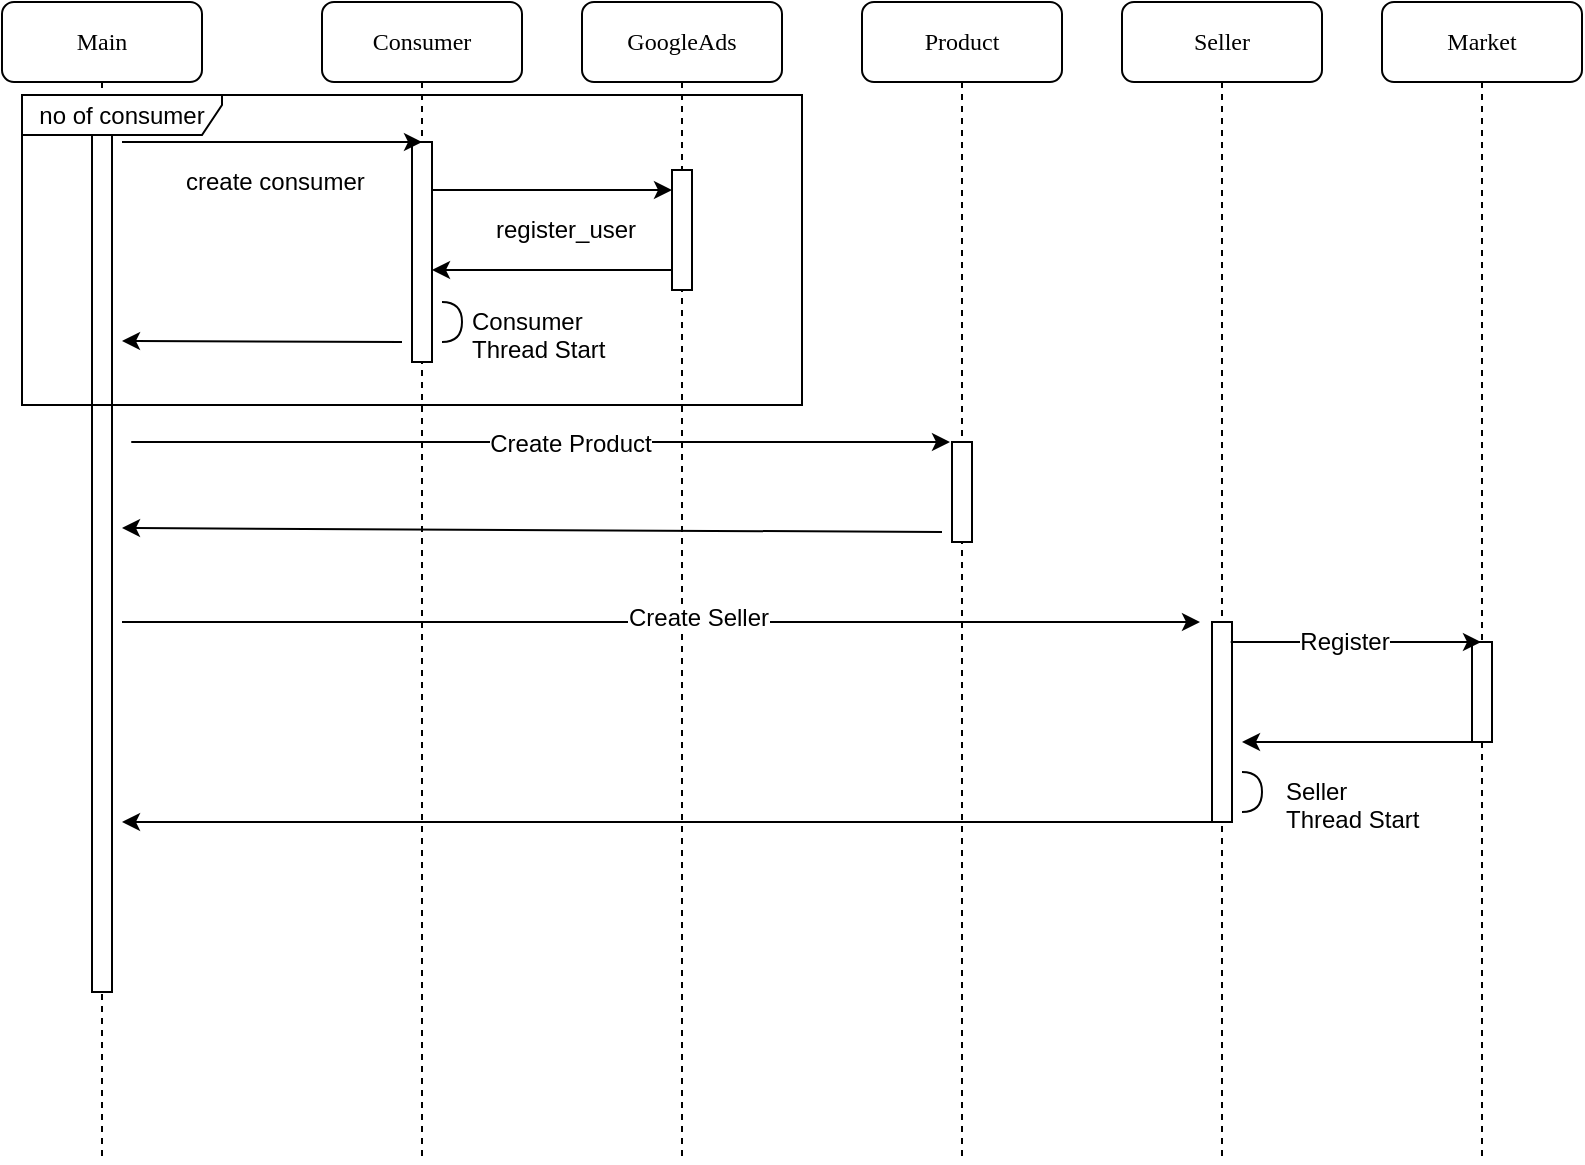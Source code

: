 <mxfile version="12.1.9" type="github" pages="1">
  <diagram name="Page-1" id="13e1069c-82ec-6db2-03f1-153e76fe0fe0">
    <mxGraphModel dx="1012" dy="461" grid="1" gridSize="10" guides="1" tooltips="1" connect="1" arrows="1" fold="1" page="1" pageScale="1" pageWidth="1100" pageHeight="850" background="#ffffff" math="0" shadow="0">
      <root>
        <mxCell id="0"/>
        <mxCell id="1" parent="0"/>
        <mxCell id="7baba1c4bc27f4b0-3" value="Consumer" style="shape=umlLifeline;perimeter=lifelinePerimeter;whiteSpace=wrap;html=1;container=1;collapsible=0;recursiveResize=0;outlineConnect=0;rounded=1;shadow=0;comic=0;labelBackgroundColor=none;strokeColor=#000000;strokeWidth=1;fillColor=#FFFFFF;fontFamily=Verdana;fontSize=12;fontColor=#000000;align=center;" parent="1" vertex="1">
          <mxGeometry x="180" y="10" width="100" height="580" as="geometry"/>
        </mxCell>
        <mxCell id="7baba1c4bc27f4b0-13" value="" style="html=1;points=[];perimeter=orthogonalPerimeter;rounded=0;shadow=0;comic=0;labelBackgroundColor=none;strokeColor=#000000;strokeWidth=1;fillColor=#FFFFFF;fontFamily=Verdana;fontSize=12;fontColor=#000000;align=center;" parent="7baba1c4bc27f4b0-3" vertex="1">
          <mxGeometry x="45" y="70" width="10" height="110" as="geometry"/>
        </mxCell>
        <mxCell id="7baba1c4bc27f4b0-4" value="GoogleAds" style="shape=umlLifeline;perimeter=lifelinePerimeter;whiteSpace=wrap;html=1;container=1;collapsible=0;recursiveResize=0;outlineConnect=0;rounded=1;shadow=0;comic=0;labelBackgroundColor=none;strokeColor=#000000;strokeWidth=1;fillColor=#FFFFFF;fontFamily=Verdana;fontSize=12;fontColor=#000000;align=center;" parent="1" vertex="1">
          <mxGeometry x="310" y="10" width="100" height="580" as="geometry"/>
        </mxCell>
        <mxCell id="7baba1c4bc27f4b0-22" value="" style="html=1;points=[];perimeter=orthogonalPerimeter;rounded=0;shadow=0;comic=0;labelBackgroundColor=none;strokeColor=#000000;strokeWidth=1;fillColor=#FFFFFF;fontFamily=Verdana;fontSize=12;fontColor=#000000;align=center;" parent="7baba1c4bc27f4b0-4" vertex="1">
          <mxGeometry x="45" y="84" width="10" height="60" as="geometry"/>
        </mxCell>
        <mxCell id="7baba1c4bc27f4b0-5" value="Product" style="shape=umlLifeline;perimeter=lifelinePerimeter;whiteSpace=wrap;html=1;container=1;collapsible=0;recursiveResize=0;outlineConnect=0;rounded=1;shadow=0;comic=0;labelBackgroundColor=none;strokeColor=#000000;strokeWidth=1;fillColor=#FFFFFF;fontFamily=Verdana;fontSize=12;fontColor=#000000;align=center;" parent="1" vertex="1">
          <mxGeometry x="450" y="10" width="100" height="580" as="geometry"/>
        </mxCell>
        <mxCell id="7baba1c4bc27f4b0-19" value="" style="html=1;points=[];perimeter=orthogonalPerimeter;rounded=0;shadow=0;comic=0;labelBackgroundColor=none;strokeColor=#000000;strokeWidth=1;fillColor=#FFFFFF;fontFamily=Verdana;fontSize=12;fontColor=#000000;align=center;" parent="7baba1c4bc27f4b0-5" vertex="1">
          <mxGeometry x="45" y="220" width="10" height="50" as="geometry"/>
        </mxCell>
        <mxCell id="7baba1c4bc27f4b0-6" value="Seller" style="shape=umlLifeline;perimeter=lifelinePerimeter;whiteSpace=wrap;html=1;container=1;collapsible=0;recursiveResize=0;outlineConnect=0;rounded=1;shadow=0;comic=0;labelBackgroundColor=none;strokeColor=#000000;strokeWidth=1;fillColor=#FFFFFF;fontFamily=Verdana;fontSize=12;fontColor=#000000;align=center;" parent="1" vertex="1">
          <mxGeometry x="580" y="10" width="100" height="580" as="geometry"/>
        </mxCell>
        <mxCell id="o-fYFMcKHxnqH8NnYUXW-47" value="" style="html=1;points=[];perimeter=orthogonalPerimeter;rounded=0;shadow=0;comic=0;labelBackgroundColor=none;strokeColor=#000000;strokeWidth=1;fillColor=#FFFFFF;fontFamily=Verdana;fontSize=12;fontColor=#000000;align=center;" parent="7baba1c4bc27f4b0-6" vertex="1">
          <mxGeometry x="45" y="310" width="10" height="100" as="geometry"/>
        </mxCell>
        <mxCell id="7baba1c4bc27f4b0-7" value="Market" style="shape=umlLifeline;perimeter=lifelinePerimeter;whiteSpace=wrap;html=1;container=1;collapsible=0;recursiveResize=0;outlineConnect=0;rounded=1;shadow=0;comic=0;labelBackgroundColor=none;strokeColor=#000000;strokeWidth=1;fillColor=#FFFFFF;fontFamily=Verdana;fontSize=12;fontColor=#000000;align=center;" parent="1" vertex="1">
          <mxGeometry x="710" y="10" width="100" height="580" as="geometry"/>
        </mxCell>
        <mxCell id="eqo6fhu2GZBDlllIJW7n-5" value="" style="html=1;points=[];perimeter=orthogonalPerimeter;rounded=0;shadow=0;comic=0;labelBackgroundColor=none;strokeColor=#000000;strokeWidth=1;fillColor=#FFFFFF;fontFamily=Verdana;fontSize=12;fontColor=#000000;align=center;" vertex="1" parent="7baba1c4bc27f4b0-7">
          <mxGeometry x="45" y="320" width="10" height="50" as="geometry"/>
        </mxCell>
        <mxCell id="7baba1c4bc27f4b0-8" value="Main" style="shape=umlLifeline;perimeter=lifelinePerimeter;whiteSpace=wrap;html=1;container=1;collapsible=0;recursiveResize=0;outlineConnect=0;rounded=1;shadow=0;comic=0;labelBackgroundColor=none;strokeColor=#000000;strokeWidth=1;fillColor=#FFFFFF;fontFamily=Verdana;fontSize=12;fontColor=#000000;align=center;" parent="1" vertex="1">
          <mxGeometry x="20" y="10" width="100" height="580" as="geometry"/>
        </mxCell>
        <mxCell id="7baba1c4bc27f4b0-9" value="" style="html=1;points=[];perimeter=orthogonalPerimeter;rounded=0;shadow=0;comic=0;labelBackgroundColor=none;strokeColor=#000000;strokeWidth=1;fillColor=#FFFFFF;fontFamily=Verdana;fontSize=12;fontColor=#000000;align=center;" parent="7baba1c4bc27f4b0-8" vertex="1">
          <mxGeometry x="45" y="55" width="10" height="440" as="geometry"/>
        </mxCell>
        <mxCell id="o-fYFMcKHxnqH8NnYUXW-9" value="" style="endArrow=classic;html=1;" parent="1" edge="1">
          <mxGeometry width="50" height="50" relative="1" as="geometry">
            <mxPoint x="235" y="104" as="sourcePoint"/>
            <mxPoint x="355" y="104" as="targetPoint"/>
            <Array as="points">
              <mxPoint x="254" y="104"/>
            </Array>
          </mxGeometry>
        </mxCell>
        <mxCell id="o-fYFMcKHxnqH8NnYUXW-12" value="" style="endArrow=classic;html=1;" parent="1" source="7baba1c4bc27f4b0-22" edge="1">
          <mxGeometry width="50" height="50" relative="1" as="geometry">
            <mxPoint x="350" y="144" as="sourcePoint"/>
            <mxPoint x="235" y="144" as="targetPoint"/>
            <Array as="points">
              <mxPoint x="305" y="144"/>
            </Array>
          </mxGeometry>
        </mxCell>
        <mxCell id="o-fYFMcKHxnqH8NnYUXW-27" value="" style="endArrow=classic;html=1;" parent="1" edge="1">
          <mxGeometry width="50" height="50" relative="1" as="geometry">
            <mxPoint x="490" y="275" as="sourcePoint"/>
            <mxPoint x="80" y="273" as="targetPoint"/>
          </mxGeometry>
        </mxCell>
        <mxCell id="o-fYFMcKHxnqH8NnYUXW-32" value="" style="endArrow=classic;html=1;" parent="1" edge="1">
          <mxGeometry width="50" height="50" relative="1" as="geometry">
            <mxPoint x="220" y="180" as="sourcePoint"/>
            <mxPoint x="80" y="179.5" as="targetPoint"/>
          </mxGeometry>
        </mxCell>
        <mxCell id="o-fYFMcKHxnqH8NnYUXW-3" value="no of consumer" style="shape=umlFrame;whiteSpace=wrap;html=1;width=100;height=20;" parent="1" vertex="1">
          <mxGeometry x="30" y="56.5" width="390" height="155" as="geometry"/>
        </mxCell>
        <mxCell id="o-fYFMcKHxnqH8NnYUXW-34" value="register_user" style="text;html=1;resizable=0;points=[];autosize=1;align=left;verticalAlign=top;spacingTop=-4;" parent="1" vertex="1">
          <mxGeometry x="265" y="114" width="90" height="20" as="geometry"/>
        </mxCell>
        <mxCell id="o-fYFMcKHxnqH8NnYUXW-38" value="" style="endArrow=classic;html=1;entryX=0.5;entryY=0;entryDx=0;entryDy=0;entryPerimeter=0;" parent="1" target="7baba1c4bc27f4b0-13" edge="1">
          <mxGeometry width="50" height="50" relative="1" as="geometry">
            <mxPoint x="80" y="80" as="sourcePoint"/>
            <mxPoint x="200" y="80" as="targetPoint"/>
            <Array as="points">
              <mxPoint x="99" y="80"/>
            </Array>
          </mxGeometry>
        </mxCell>
        <mxCell id="o-fYFMcKHxnqH8NnYUXW-39" value="create consumer" style="text;html=1;resizable=0;points=[];autosize=1;align=left;verticalAlign=top;spacingTop=-4;" parent="1" vertex="1">
          <mxGeometry x="110" y="90" width="100" height="20" as="geometry"/>
        </mxCell>
        <mxCell id="o-fYFMcKHxnqH8NnYUXW-41" value="" style="endArrow=classic;html=1;entryX=-0.1;entryY=0;entryDx=0;entryDy=0;entryPerimeter=0;" parent="1" target="7baba1c4bc27f4b0-19" edge="1">
          <mxGeometry width="50" height="50" relative="1" as="geometry">
            <mxPoint x="250" y="230" as="sourcePoint"/>
            <mxPoint x="485" y="230" as="targetPoint"/>
            <Array as="points">
              <mxPoint x="190" y="230"/>
              <mxPoint x="180" y="230"/>
              <mxPoint x="80" y="230"/>
            </Array>
          </mxGeometry>
        </mxCell>
        <mxCell id="o-fYFMcKHxnqH8NnYUXW-56" value="Create Product" style="text;html=1;resizable=0;points=[];align=center;verticalAlign=middle;labelBackgroundColor=#ffffff;" parent="o-fYFMcKHxnqH8NnYUXW-41" vertex="1" connectable="0">
          <mxGeometry x="0.349" y="-1" relative="1" as="geometry">
            <mxPoint as="offset"/>
          </mxGeometry>
        </mxCell>
        <mxCell id="o-fYFMcKHxnqH8NnYUXW-46" value="" style="endArrow=classic;html=1;" parent="1" edge="1">
          <mxGeometry width="50" height="50" relative="1" as="geometry">
            <mxPoint x="80" y="320" as="sourcePoint"/>
            <mxPoint x="619" y="320" as="targetPoint"/>
            <Array as="points">
              <mxPoint x="99" y="320"/>
            </Array>
          </mxGeometry>
        </mxCell>
        <mxCell id="o-fYFMcKHxnqH8NnYUXW-48" value="Create Seller" style="text;html=1;resizable=0;points=[];align=center;verticalAlign=middle;labelBackgroundColor=#ffffff;" parent="o-fYFMcKHxnqH8NnYUXW-46" vertex="1" connectable="0">
          <mxGeometry x="0.069" y="2" relative="1" as="geometry">
            <mxPoint as="offset"/>
          </mxGeometry>
        </mxCell>
        <mxCell id="o-fYFMcKHxnqH8NnYUXW-57" value="" style="endArrow=classic;html=1;" parent="1" edge="1">
          <mxGeometry width="50" height="50" relative="1" as="geometry">
            <mxPoint x="630" y="420" as="sourcePoint"/>
            <mxPoint x="80" y="420" as="targetPoint"/>
          </mxGeometry>
        </mxCell>
        <mxCell id="o-fYFMcKHxnqH8NnYUXW-63" value="" style="shape=requiredInterface;html=1;verticalLabelPosition=bottom;" parent="1" vertex="1">
          <mxGeometry x="240" y="160" width="10" height="20" as="geometry"/>
        </mxCell>
        <mxCell id="o-fYFMcKHxnqH8NnYUXW-65" value="Consumer&lt;br&gt;Thread Start" style="text;html=1;resizable=0;points=[];autosize=1;align=left;verticalAlign=top;spacingTop=-4;" parent="1" vertex="1">
          <mxGeometry x="252.5" y="160" width="80" height="30" as="geometry"/>
        </mxCell>
        <mxCell id="o-fYFMcKHxnqH8NnYUXW-71" value="" style="shape=requiredInterface;html=1;verticalLabelPosition=bottom;" parent="1" vertex="1">
          <mxGeometry x="640" y="395" width="10" height="20" as="geometry"/>
        </mxCell>
        <mxCell id="o-fYFMcKHxnqH8NnYUXW-72" value="Seller &lt;br&gt;Thread Start" style="text;html=1;resizable=0;points=[];autosize=1;align=left;verticalAlign=top;spacingTop=-4;direction=south;" parent="1" vertex="1">
          <mxGeometry x="660" y="395" width="30" height="80" as="geometry"/>
        </mxCell>
        <mxCell id="eqo6fhu2GZBDlllIJW7n-8" value="" style="endArrow=classic;html=1;" edge="1" parent="1" target="7baba1c4bc27f4b0-7">
          <mxGeometry width="50" height="50" relative="1" as="geometry">
            <mxPoint x="649" y="330" as="sourcePoint"/>
            <mxPoint x="1169" y="330" as="targetPoint"/>
            <Array as="points">
              <mxPoint x="630" y="330"/>
              <mxPoint x="649" y="330"/>
              <mxPoint x="730" y="330"/>
            </Array>
          </mxGeometry>
        </mxCell>
        <mxCell id="eqo6fhu2GZBDlllIJW7n-9" value="Register" style="text;html=1;resizable=0;points=[];align=center;verticalAlign=middle;labelBackgroundColor=#ffffff;" vertex="1" connectable="0" parent="eqo6fhu2GZBDlllIJW7n-8">
          <mxGeometry x="0.069" y="2" relative="1" as="geometry">
            <mxPoint y="2" as="offset"/>
          </mxGeometry>
        </mxCell>
        <mxCell id="eqo6fhu2GZBDlllIJW7n-10" value="" style="endArrow=classic;html=1;" edge="1" parent="1">
          <mxGeometry width="50" height="50" relative="1" as="geometry">
            <mxPoint x="760" y="380" as="sourcePoint"/>
            <mxPoint x="640" y="380" as="targetPoint"/>
          </mxGeometry>
        </mxCell>
      </root>
    </mxGraphModel>
  </diagram>
</mxfile>

